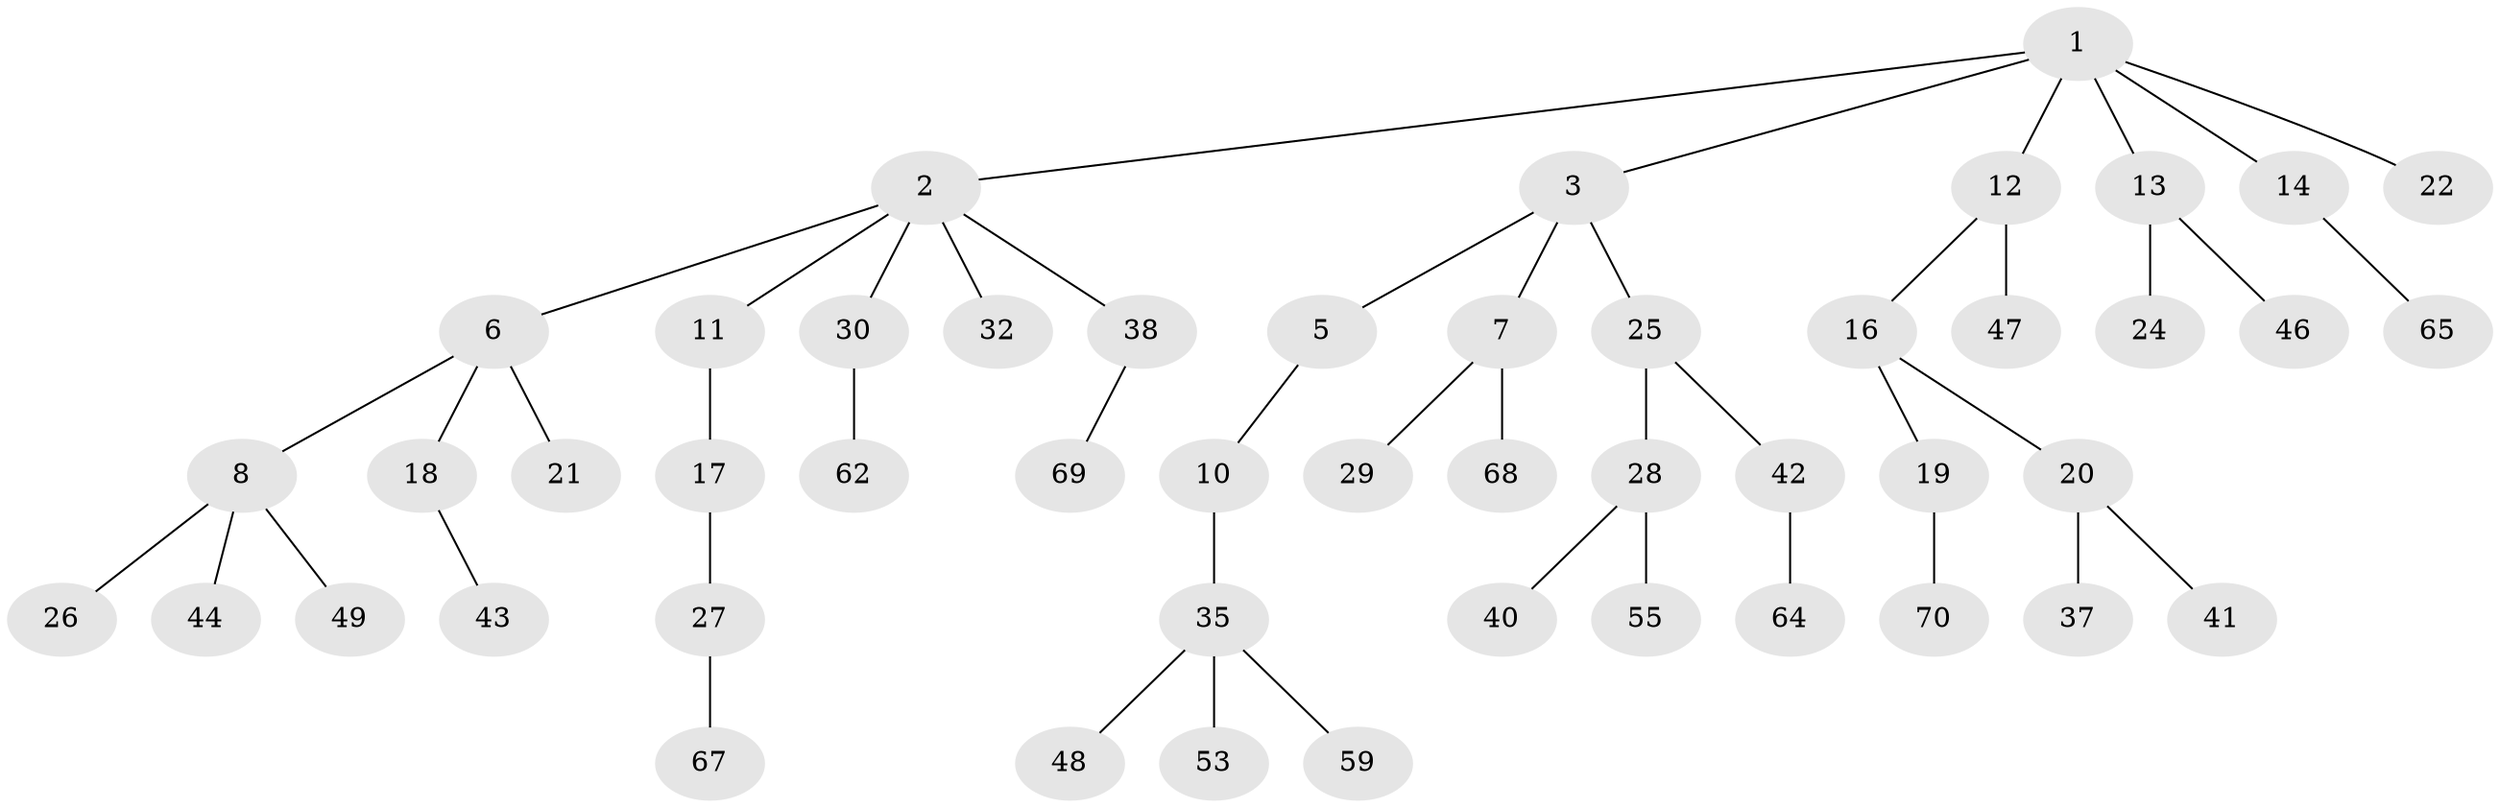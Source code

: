 // original degree distribution, {7: 0.014084507042253521, 6: 0.014084507042253521, 5: 0.014084507042253521, 2: 0.22535211267605634, 3: 0.18309859154929578, 4: 0.056338028169014086, 1: 0.49295774647887325}
// Generated by graph-tools (version 1.1) at 2025/42/03/06/25 10:42:06]
// undirected, 49 vertices, 48 edges
graph export_dot {
graph [start="1"]
  node [color=gray90,style=filled];
  1 [super="+15"];
  2 [super="+4"];
  3 [super="+56"];
  5 [super="+63"];
  6;
  7 [super="+66"];
  8 [super="+9"];
  10;
  11 [super="+54"];
  12 [super="+31"];
  13 [super="+23"];
  14 [super="+51"];
  16;
  17;
  18 [super="+58"];
  19 [super="+52"];
  20 [super="+34"];
  21 [super="+36"];
  22;
  24 [super="+50"];
  25 [super="+57"];
  26;
  27 [super="+33"];
  28 [super="+39"];
  29;
  30 [super="+61"];
  32 [super="+71"];
  35 [super="+45"];
  37;
  38 [super="+60"];
  40;
  41;
  42;
  43;
  44;
  46;
  47;
  48;
  49;
  53;
  55;
  59;
  62;
  64;
  65;
  67;
  68;
  69;
  70;
  1 -- 2;
  1 -- 3;
  1 -- 12;
  1 -- 13;
  1 -- 14;
  1 -- 22;
  2 -- 6;
  2 -- 11;
  2 -- 30;
  2 -- 38;
  2 -- 32;
  3 -- 5;
  3 -- 7;
  3 -- 25;
  5 -- 10;
  6 -- 8;
  6 -- 18;
  6 -- 21;
  7 -- 29;
  7 -- 68;
  8 -- 49;
  8 -- 26;
  8 -- 44;
  10 -- 35;
  11 -- 17;
  12 -- 16;
  12 -- 47;
  13 -- 46;
  13 -- 24;
  14 -- 65;
  16 -- 19;
  16 -- 20;
  17 -- 27;
  18 -- 43;
  19 -- 70;
  20 -- 37;
  20 -- 41;
  25 -- 28;
  25 -- 42;
  27 -- 67;
  28 -- 40;
  28 -- 55;
  30 -- 62;
  35 -- 48;
  35 -- 59;
  35 -- 53;
  38 -- 69;
  42 -- 64;
}
